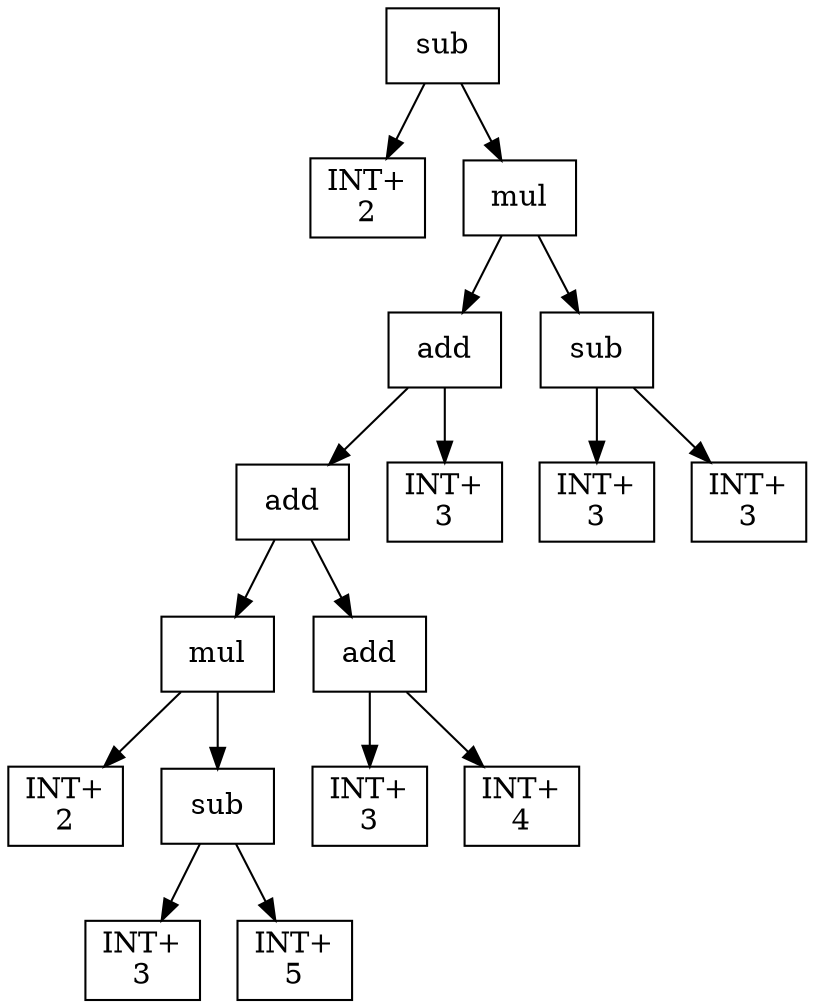digraph expr {
  node [shape=box];
  n1 [label="sub"];
  n2 [label="INT+\n2"];
  n3 [label="mul"];
  n4 [label="add"];
  n5 [label="add"];
  n6 [label="mul"];
  n7 [label="INT+\n2"];
  n8 [label="sub"];
  n9 [label="INT+\n3"];
  n10 [label="INT+\n5"];
  n8 -> n9;
  n8 -> n10;
  n6 -> n7;
  n6 -> n8;
  n11 [label="add"];
  n12 [label="INT+\n3"];
  n13 [label="INT+\n4"];
  n11 -> n12;
  n11 -> n13;
  n5 -> n6;
  n5 -> n11;
  n14 [label="INT+\n3"];
  n4 -> n5;
  n4 -> n14;
  n15 [label="sub"];
  n16 [label="INT+\n3"];
  n17 [label="INT+\n3"];
  n15 -> n16;
  n15 -> n17;
  n3 -> n4;
  n3 -> n15;
  n1 -> n2;
  n1 -> n3;
}